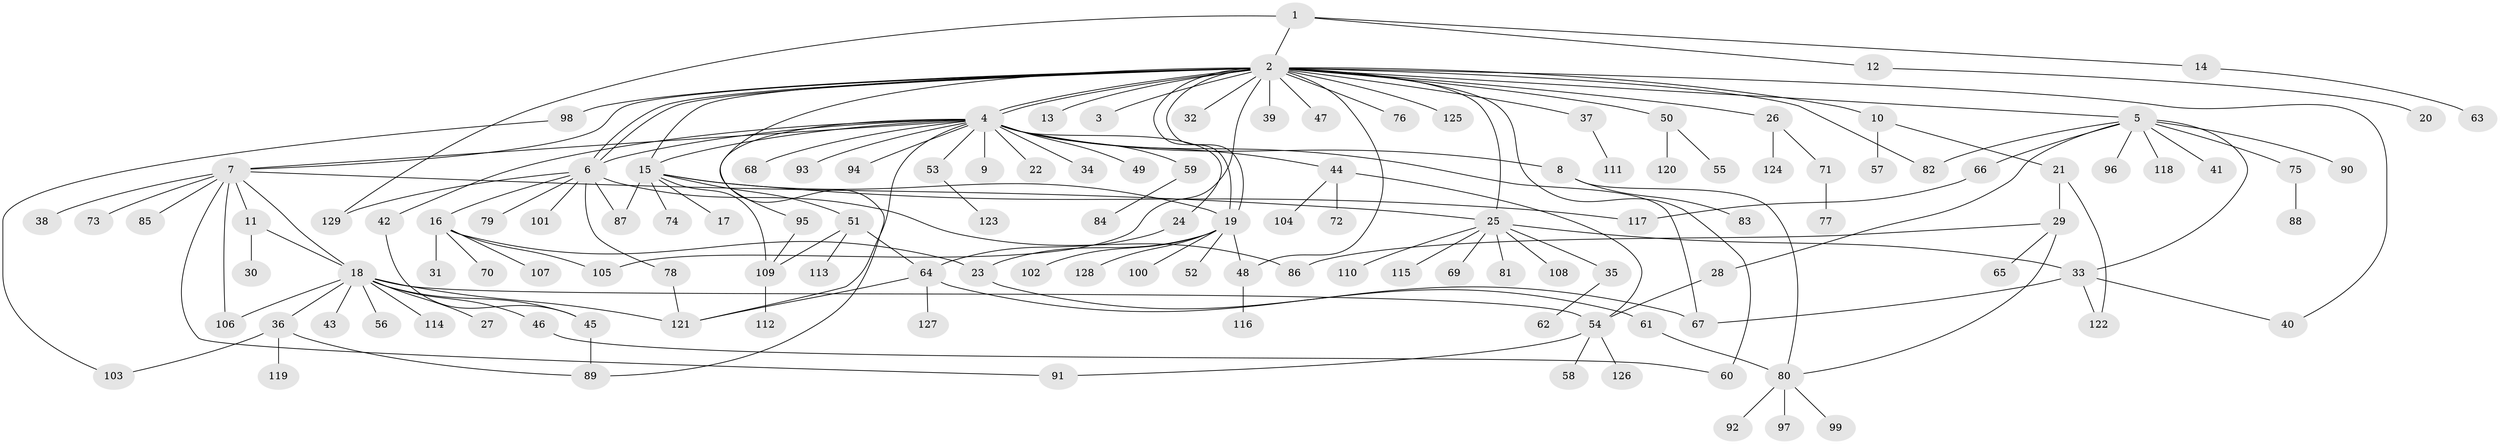 // coarse degree distribution, {4: 0.02912621359223301, 30: 0.009708737864077669, 1: 0.5922330097087378, 26: 0.009708737864077669, 10: 0.009708737864077669, 9: 0.009708737864077669, 2: 0.17475728155339806, 3: 0.07766990291262135, 8: 0.019417475728155338, 6: 0.02912621359223301, 11: 0.009708737864077669, 5: 0.019417475728155338, 7: 0.009708737864077669}
// Generated by graph-tools (version 1.1) at 2025/52/02/27/25 19:52:00]
// undirected, 129 vertices, 167 edges
graph export_dot {
graph [start="1"]
  node [color=gray90,style=filled];
  1;
  2;
  3;
  4;
  5;
  6;
  7;
  8;
  9;
  10;
  11;
  12;
  13;
  14;
  15;
  16;
  17;
  18;
  19;
  20;
  21;
  22;
  23;
  24;
  25;
  26;
  27;
  28;
  29;
  30;
  31;
  32;
  33;
  34;
  35;
  36;
  37;
  38;
  39;
  40;
  41;
  42;
  43;
  44;
  45;
  46;
  47;
  48;
  49;
  50;
  51;
  52;
  53;
  54;
  55;
  56;
  57;
  58;
  59;
  60;
  61;
  62;
  63;
  64;
  65;
  66;
  67;
  68;
  69;
  70;
  71;
  72;
  73;
  74;
  75;
  76;
  77;
  78;
  79;
  80;
  81;
  82;
  83;
  84;
  85;
  86;
  87;
  88;
  89;
  90;
  91;
  92;
  93;
  94;
  95;
  96;
  97;
  98;
  99;
  100;
  101;
  102;
  103;
  104;
  105;
  106;
  107;
  108;
  109;
  110;
  111;
  112;
  113;
  114;
  115;
  116;
  117;
  118;
  119;
  120;
  121;
  122;
  123;
  124;
  125;
  126;
  127;
  128;
  129;
  1 -- 2;
  1 -- 12;
  1 -- 14;
  1 -- 129;
  2 -- 3;
  2 -- 4;
  2 -- 4;
  2 -- 5;
  2 -- 6;
  2 -- 6;
  2 -- 7;
  2 -- 10;
  2 -- 13;
  2 -- 15;
  2 -- 19;
  2 -- 19;
  2 -- 25;
  2 -- 26;
  2 -- 32;
  2 -- 37;
  2 -- 39;
  2 -- 40;
  2 -- 47;
  2 -- 48;
  2 -- 50;
  2 -- 60;
  2 -- 76;
  2 -- 82;
  2 -- 89;
  2 -- 98;
  2 -- 105;
  2 -- 125;
  4 -- 6;
  4 -- 7;
  4 -- 8;
  4 -- 9;
  4 -- 15;
  4 -- 22;
  4 -- 24;
  4 -- 34;
  4 -- 42;
  4 -- 44;
  4 -- 49;
  4 -- 53;
  4 -- 59;
  4 -- 67;
  4 -- 68;
  4 -- 93;
  4 -- 94;
  4 -- 95;
  4 -- 121;
  5 -- 28;
  5 -- 33;
  5 -- 41;
  5 -- 66;
  5 -- 75;
  5 -- 82;
  5 -- 90;
  5 -- 96;
  5 -- 118;
  6 -- 16;
  6 -- 78;
  6 -- 79;
  6 -- 86;
  6 -- 87;
  6 -- 101;
  6 -- 129;
  7 -- 11;
  7 -- 18;
  7 -- 25;
  7 -- 38;
  7 -- 73;
  7 -- 85;
  7 -- 91;
  7 -- 106;
  8 -- 80;
  8 -- 83;
  10 -- 21;
  10 -- 57;
  11 -- 18;
  11 -- 30;
  12 -- 20;
  14 -- 63;
  15 -- 17;
  15 -- 19;
  15 -- 51;
  15 -- 74;
  15 -- 87;
  15 -- 109;
  15 -- 117;
  16 -- 23;
  16 -- 31;
  16 -- 70;
  16 -- 105;
  16 -- 107;
  18 -- 27;
  18 -- 36;
  18 -- 43;
  18 -- 45;
  18 -- 46;
  18 -- 54;
  18 -- 56;
  18 -- 106;
  18 -- 114;
  18 -- 121;
  19 -- 23;
  19 -- 48;
  19 -- 52;
  19 -- 100;
  19 -- 102;
  19 -- 128;
  21 -- 29;
  21 -- 122;
  23 -- 61;
  24 -- 64;
  25 -- 33;
  25 -- 35;
  25 -- 69;
  25 -- 81;
  25 -- 108;
  25 -- 110;
  25 -- 115;
  26 -- 71;
  26 -- 124;
  28 -- 54;
  29 -- 65;
  29 -- 80;
  29 -- 86;
  33 -- 40;
  33 -- 67;
  33 -- 122;
  35 -- 62;
  36 -- 89;
  36 -- 103;
  36 -- 119;
  37 -- 111;
  42 -- 45;
  44 -- 54;
  44 -- 72;
  44 -- 104;
  45 -- 89;
  46 -- 60;
  48 -- 116;
  50 -- 55;
  50 -- 120;
  51 -- 64;
  51 -- 109;
  51 -- 113;
  53 -- 123;
  54 -- 58;
  54 -- 91;
  54 -- 126;
  59 -- 84;
  61 -- 80;
  64 -- 67;
  64 -- 121;
  64 -- 127;
  66 -- 117;
  71 -- 77;
  75 -- 88;
  78 -- 121;
  80 -- 92;
  80 -- 97;
  80 -- 99;
  95 -- 109;
  98 -- 103;
  109 -- 112;
}
